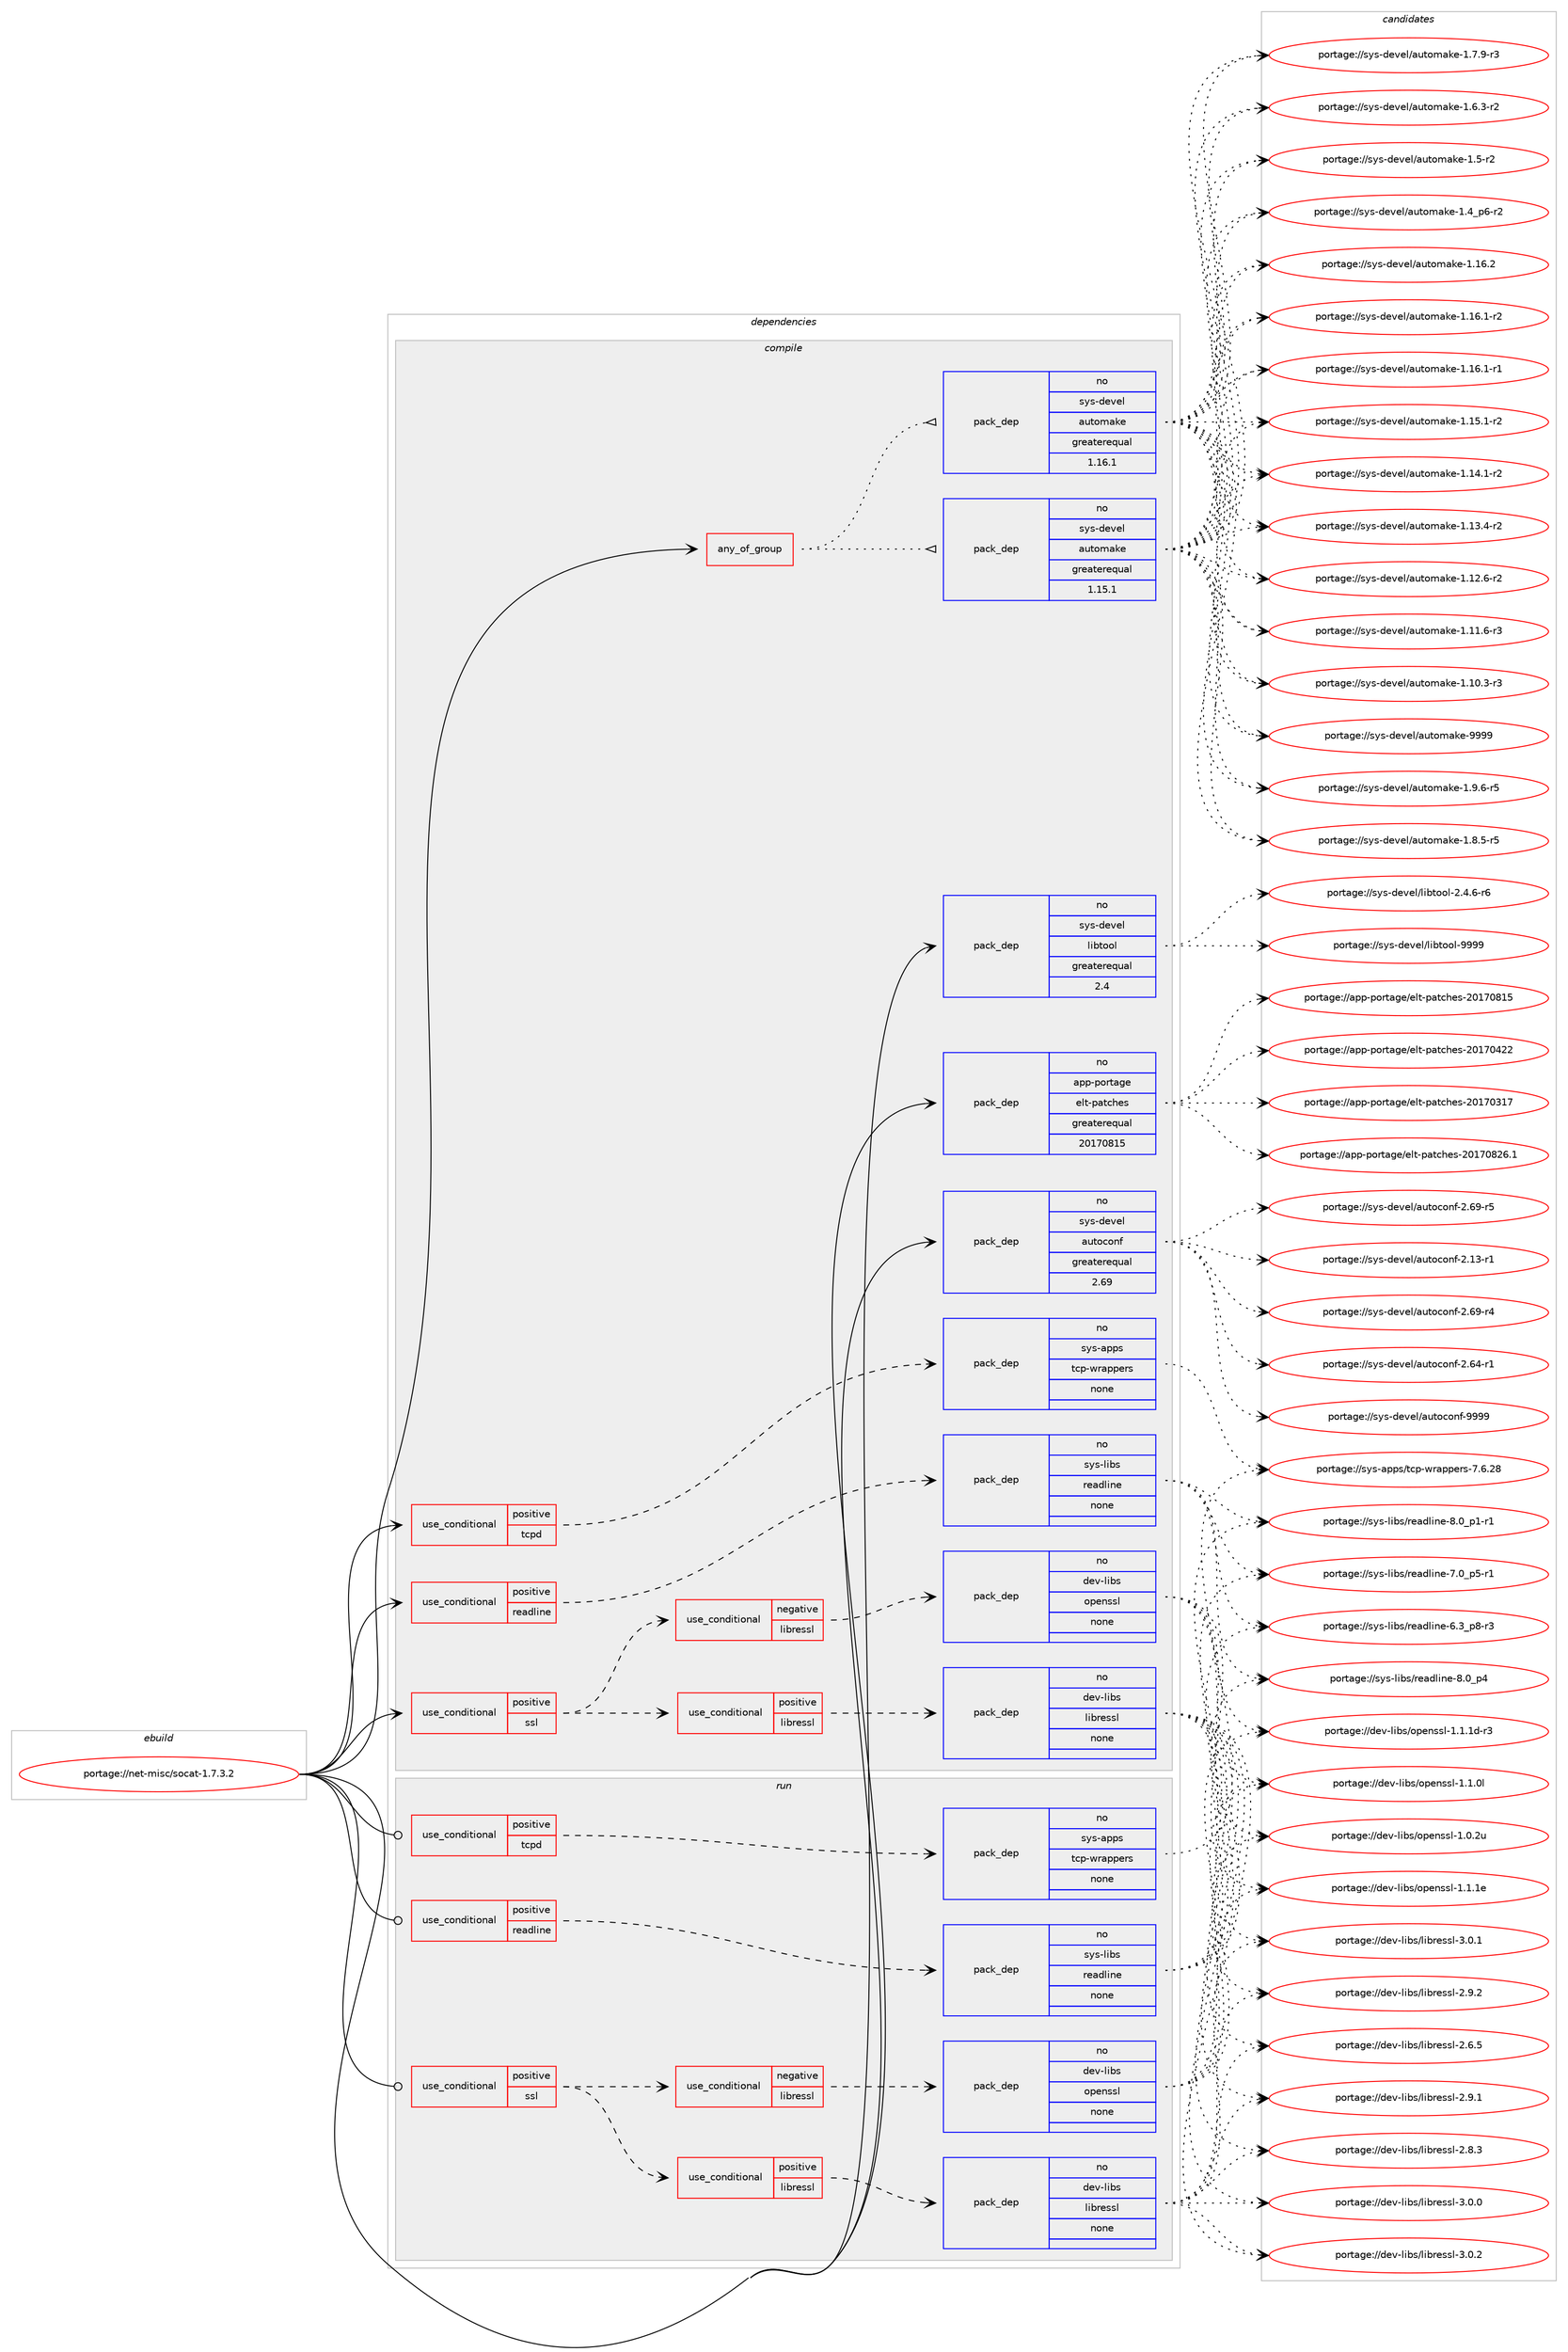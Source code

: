 digraph prolog {

# *************
# Graph options
# *************

newrank=true;
concentrate=true;
compound=true;
graph [rankdir=LR,fontname=Helvetica,fontsize=10,ranksep=1.5];#, ranksep=2.5, nodesep=0.2];
edge  [arrowhead=vee];
node  [fontname=Helvetica,fontsize=10];

# **********
# The ebuild
# **********

subgraph cluster_leftcol {
color=gray;
label=<<i>ebuild</i>>;
id [label="portage://net-misc/socat-1.7.3.2", color=red, width=4, href="../net-misc/socat-1.7.3.2.svg"];
}

# ****************
# The dependencies
# ****************

subgraph cluster_midcol {
color=gray;
label=<<i>dependencies</i>>;
subgraph cluster_compile {
fillcolor="#eeeeee";
style=filled;
label=<<i>compile</i>>;
subgraph any215 {
dependency20633 [label=<<TABLE BORDER="0" CELLBORDER="1" CELLSPACING="0" CELLPADDING="4"><TR><TD CELLPADDING="10">any_of_group</TD></TR></TABLE>>, shape=none, color=red];subgraph pack16552 {
dependency20634 [label=<<TABLE BORDER="0" CELLBORDER="1" CELLSPACING="0" CELLPADDING="4" WIDTH="220"><TR><TD ROWSPAN="6" CELLPADDING="30">pack_dep</TD></TR><TR><TD WIDTH="110">no</TD></TR><TR><TD>sys-devel</TD></TR><TR><TD>automake</TD></TR><TR><TD>greaterequal</TD></TR><TR><TD>1.16.1</TD></TR></TABLE>>, shape=none, color=blue];
}
dependency20633:e -> dependency20634:w [weight=20,style="dotted",arrowhead="oinv"];
subgraph pack16553 {
dependency20635 [label=<<TABLE BORDER="0" CELLBORDER="1" CELLSPACING="0" CELLPADDING="4" WIDTH="220"><TR><TD ROWSPAN="6" CELLPADDING="30">pack_dep</TD></TR><TR><TD WIDTH="110">no</TD></TR><TR><TD>sys-devel</TD></TR><TR><TD>automake</TD></TR><TR><TD>greaterequal</TD></TR><TR><TD>1.15.1</TD></TR></TABLE>>, shape=none, color=blue];
}
dependency20633:e -> dependency20635:w [weight=20,style="dotted",arrowhead="oinv"];
}
id:e -> dependency20633:w [weight=20,style="solid",arrowhead="vee"];
subgraph cond3857 {
dependency20636 [label=<<TABLE BORDER="0" CELLBORDER="1" CELLSPACING="0" CELLPADDING="4"><TR><TD ROWSPAN="3" CELLPADDING="10">use_conditional</TD></TR><TR><TD>positive</TD></TR><TR><TD>readline</TD></TR></TABLE>>, shape=none, color=red];
subgraph pack16554 {
dependency20637 [label=<<TABLE BORDER="0" CELLBORDER="1" CELLSPACING="0" CELLPADDING="4" WIDTH="220"><TR><TD ROWSPAN="6" CELLPADDING="30">pack_dep</TD></TR><TR><TD WIDTH="110">no</TD></TR><TR><TD>sys-libs</TD></TR><TR><TD>readline</TD></TR><TR><TD>none</TD></TR><TR><TD></TD></TR></TABLE>>, shape=none, color=blue];
}
dependency20636:e -> dependency20637:w [weight=20,style="dashed",arrowhead="vee"];
}
id:e -> dependency20636:w [weight=20,style="solid",arrowhead="vee"];
subgraph cond3858 {
dependency20638 [label=<<TABLE BORDER="0" CELLBORDER="1" CELLSPACING="0" CELLPADDING="4"><TR><TD ROWSPAN="3" CELLPADDING="10">use_conditional</TD></TR><TR><TD>positive</TD></TR><TR><TD>ssl</TD></TR></TABLE>>, shape=none, color=red];
subgraph cond3859 {
dependency20639 [label=<<TABLE BORDER="0" CELLBORDER="1" CELLSPACING="0" CELLPADDING="4"><TR><TD ROWSPAN="3" CELLPADDING="10">use_conditional</TD></TR><TR><TD>negative</TD></TR><TR><TD>libressl</TD></TR></TABLE>>, shape=none, color=red];
subgraph pack16555 {
dependency20640 [label=<<TABLE BORDER="0" CELLBORDER="1" CELLSPACING="0" CELLPADDING="4" WIDTH="220"><TR><TD ROWSPAN="6" CELLPADDING="30">pack_dep</TD></TR><TR><TD WIDTH="110">no</TD></TR><TR><TD>dev-libs</TD></TR><TR><TD>openssl</TD></TR><TR><TD>none</TD></TR><TR><TD></TD></TR></TABLE>>, shape=none, color=blue];
}
dependency20639:e -> dependency20640:w [weight=20,style="dashed",arrowhead="vee"];
}
dependency20638:e -> dependency20639:w [weight=20,style="dashed",arrowhead="vee"];
subgraph cond3860 {
dependency20641 [label=<<TABLE BORDER="0" CELLBORDER="1" CELLSPACING="0" CELLPADDING="4"><TR><TD ROWSPAN="3" CELLPADDING="10">use_conditional</TD></TR><TR><TD>positive</TD></TR><TR><TD>libressl</TD></TR></TABLE>>, shape=none, color=red];
subgraph pack16556 {
dependency20642 [label=<<TABLE BORDER="0" CELLBORDER="1" CELLSPACING="0" CELLPADDING="4" WIDTH="220"><TR><TD ROWSPAN="6" CELLPADDING="30">pack_dep</TD></TR><TR><TD WIDTH="110">no</TD></TR><TR><TD>dev-libs</TD></TR><TR><TD>libressl</TD></TR><TR><TD>none</TD></TR><TR><TD></TD></TR></TABLE>>, shape=none, color=blue];
}
dependency20641:e -> dependency20642:w [weight=20,style="dashed",arrowhead="vee"];
}
dependency20638:e -> dependency20641:w [weight=20,style="dashed",arrowhead="vee"];
}
id:e -> dependency20638:w [weight=20,style="solid",arrowhead="vee"];
subgraph cond3861 {
dependency20643 [label=<<TABLE BORDER="0" CELLBORDER="1" CELLSPACING="0" CELLPADDING="4"><TR><TD ROWSPAN="3" CELLPADDING="10">use_conditional</TD></TR><TR><TD>positive</TD></TR><TR><TD>tcpd</TD></TR></TABLE>>, shape=none, color=red];
subgraph pack16557 {
dependency20644 [label=<<TABLE BORDER="0" CELLBORDER="1" CELLSPACING="0" CELLPADDING="4" WIDTH="220"><TR><TD ROWSPAN="6" CELLPADDING="30">pack_dep</TD></TR><TR><TD WIDTH="110">no</TD></TR><TR><TD>sys-apps</TD></TR><TR><TD>tcp-wrappers</TD></TR><TR><TD>none</TD></TR><TR><TD></TD></TR></TABLE>>, shape=none, color=blue];
}
dependency20643:e -> dependency20644:w [weight=20,style="dashed",arrowhead="vee"];
}
id:e -> dependency20643:w [weight=20,style="solid",arrowhead="vee"];
subgraph pack16558 {
dependency20645 [label=<<TABLE BORDER="0" CELLBORDER="1" CELLSPACING="0" CELLPADDING="4" WIDTH="220"><TR><TD ROWSPAN="6" CELLPADDING="30">pack_dep</TD></TR><TR><TD WIDTH="110">no</TD></TR><TR><TD>app-portage</TD></TR><TR><TD>elt-patches</TD></TR><TR><TD>greaterequal</TD></TR><TR><TD>20170815</TD></TR></TABLE>>, shape=none, color=blue];
}
id:e -> dependency20645:w [weight=20,style="solid",arrowhead="vee"];
subgraph pack16559 {
dependency20646 [label=<<TABLE BORDER="0" CELLBORDER="1" CELLSPACING="0" CELLPADDING="4" WIDTH="220"><TR><TD ROWSPAN="6" CELLPADDING="30">pack_dep</TD></TR><TR><TD WIDTH="110">no</TD></TR><TR><TD>sys-devel</TD></TR><TR><TD>autoconf</TD></TR><TR><TD>greaterequal</TD></TR><TR><TD>2.69</TD></TR></TABLE>>, shape=none, color=blue];
}
id:e -> dependency20646:w [weight=20,style="solid",arrowhead="vee"];
subgraph pack16560 {
dependency20647 [label=<<TABLE BORDER="0" CELLBORDER="1" CELLSPACING="0" CELLPADDING="4" WIDTH="220"><TR><TD ROWSPAN="6" CELLPADDING="30">pack_dep</TD></TR><TR><TD WIDTH="110">no</TD></TR><TR><TD>sys-devel</TD></TR><TR><TD>libtool</TD></TR><TR><TD>greaterequal</TD></TR><TR><TD>2.4</TD></TR></TABLE>>, shape=none, color=blue];
}
id:e -> dependency20647:w [weight=20,style="solid",arrowhead="vee"];
}
subgraph cluster_compileandrun {
fillcolor="#eeeeee";
style=filled;
label=<<i>compile and run</i>>;
}
subgraph cluster_run {
fillcolor="#eeeeee";
style=filled;
label=<<i>run</i>>;
subgraph cond3862 {
dependency20648 [label=<<TABLE BORDER="0" CELLBORDER="1" CELLSPACING="0" CELLPADDING="4"><TR><TD ROWSPAN="3" CELLPADDING="10">use_conditional</TD></TR><TR><TD>positive</TD></TR><TR><TD>readline</TD></TR></TABLE>>, shape=none, color=red];
subgraph pack16561 {
dependency20649 [label=<<TABLE BORDER="0" CELLBORDER="1" CELLSPACING="0" CELLPADDING="4" WIDTH="220"><TR><TD ROWSPAN="6" CELLPADDING="30">pack_dep</TD></TR><TR><TD WIDTH="110">no</TD></TR><TR><TD>sys-libs</TD></TR><TR><TD>readline</TD></TR><TR><TD>none</TD></TR><TR><TD></TD></TR></TABLE>>, shape=none, color=blue];
}
dependency20648:e -> dependency20649:w [weight=20,style="dashed",arrowhead="vee"];
}
id:e -> dependency20648:w [weight=20,style="solid",arrowhead="odot"];
subgraph cond3863 {
dependency20650 [label=<<TABLE BORDER="0" CELLBORDER="1" CELLSPACING="0" CELLPADDING="4"><TR><TD ROWSPAN="3" CELLPADDING="10">use_conditional</TD></TR><TR><TD>positive</TD></TR><TR><TD>ssl</TD></TR></TABLE>>, shape=none, color=red];
subgraph cond3864 {
dependency20651 [label=<<TABLE BORDER="0" CELLBORDER="1" CELLSPACING="0" CELLPADDING="4"><TR><TD ROWSPAN="3" CELLPADDING="10">use_conditional</TD></TR><TR><TD>negative</TD></TR><TR><TD>libressl</TD></TR></TABLE>>, shape=none, color=red];
subgraph pack16562 {
dependency20652 [label=<<TABLE BORDER="0" CELLBORDER="1" CELLSPACING="0" CELLPADDING="4" WIDTH="220"><TR><TD ROWSPAN="6" CELLPADDING="30">pack_dep</TD></TR><TR><TD WIDTH="110">no</TD></TR><TR><TD>dev-libs</TD></TR><TR><TD>openssl</TD></TR><TR><TD>none</TD></TR><TR><TD></TD></TR></TABLE>>, shape=none, color=blue];
}
dependency20651:e -> dependency20652:w [weight=20,style="dashed",arrowhead="vee"];
}
dependency20650:e -> dependency20651:w [weight=20,style="dashed",arrowhead="vee"];
subgraph cond3865 {
dependency20653 [label=<<TABLE BORDER="0" CELLBORDER="1" CELLSPACING="0" CELLPADDING="4"><TR><TD ROWSPAN="3" CELLPADDING="10">use_conditional</TD></TR><TR><TD>positive</TD></TR><TR><TD>libressl</TD></TR></TABLE>>, shape=none, color=red];
subgraph pack16563 {
dependency20654 [label=<<TABLE BORDER="0" CELLBORDER="1" CELLSPACING="0" CELLPADDING="4" WIDTH="220"><TR><TD ROWSPAN="6" CELLPADDING="30">pack_dep</TD></TR><TR><TD WIDTH="110">no</TD></TR><TR><TD>dev-libs</TD></TR><TR><TD>libressl</TD></TR><TR><TD>none</TD></TR><TR><TD></TD></TR></TABLE>>, shape=none, color=blue];
}
dependency20653:e -> dependency20654:w [weight=20,style="dashed",arrowhead="vee"];
}
dependency20650:e -> dependency20653:w [weight=20,style="dashed",arrowhead="vee"];
}
id:e -> dependency20650:w [weight=20,style="solid",arrowhead="odot"];
subgraph cond3866 {
dependency20655 [label=<<TABLE BORDER="0" CELLBORDER="1" CELLSPACING="0" CELLPADDING="4"><TR><TD ROWSPAN="3" CELLPADDING="10">use_conditional</TD></TR><TR><TD>positive</TD></TR><TR><TD>tcpd</TD></TR></TABLE>>, shape=none, color=red];
subgraph pack16564 {
dependency20656 [label=<<TABLE BORDER="0" CELLBORDER="1" CELLSPACING="0" CELLPADDING="4" WIDTH="220"><TR><TD ROWSPAN="6" CELLPADDING="30">pack_dep</TD></TR><TR><TD WIDTH="110">no</TD></TR><TR><TD>sys-apps</TD></TR><TR><TD>tcp-wrappers</TD></TR><TR><TD>none</TD></TR><TR><TD></TD></TR></TABLE>>, shape=none, color=blue];
}
dependency20655:e -> dependency20656:w [weight=20,style="dashed",arrowhead="vee"];
}
id:e -> dependency20655:w [weight=20,style="solid",arrowhead="odot"];
}
}

# **************
# The candidates
# **************

subgraph cluster_choices {
rank=same;
color=gray;
label=<<i>candidates</i>>;

subgraph choice16552 {
color=black;
nodesep=1;
choice115121115451001011181011084797117116111109971071014557575757 [label="portage://sys-devel/automake-9999", color=red, width=4,href="../sys-devel/automake-9999.svg"];
choice115121115451001011181011084797117116111109971071014549465746544511453 [label="portage://sys-devel/automake-1.9.6-r5", color=red, width=4,href="../sys-devel/automake-1.9.6-r5.svg"];
choice115121115451001011181011084797117116111109971071014549465646534511453 [label="portage://sys-devel/automake-1.8.5-r5", color=red, width=4,href="../sys-devel/automake-1.8.5-r5.svg"];
choice115121115451001011181011084797117116111109971071014549465546574511451 [label="portage://sys-devel/automake-1.7.9-r3", color=red, width=4,href="../sys-devel/automake-1.7.9-r3.svg"];
choice115121115451001011181011084797117116111109971071014549465446514511450 [label="portage://sys-devel/automake-1.6.3-r2", color=red, width=4,href="../sys-devel/automake-1.6.3-r2.svg"];
choice11512111545100101118101108479711711611110997107101454946534511450 [label="portage://sys-devel/automake-1.5-r2", color=red, width=4,href="../sys-devel/automake-1.5-r2.svg"];
choice115121115451001011181011084797117116111109971071014549465295112544511450 [label="portage://sys-devel/automake-1.4_p6-r2", color=red, width=4,href="../sys-devel/automake-1.4_p6-r2.svg"];
choice1151211154510010111810110847971171161111099710710145494649544650 [label="portage://sys-devel/automake-1.16.2", color=red, width=4,href="../sys-devel/automake-1.16.2.svg"];
choice11512111545100101118101108479711711611110997107101454946495446494511450 [label="portage://sys-devel/automake-1.16.1-r2", color=red, width=4,href="../sys-devel/automake-1.16.1-r2.svg"];
choice11512111545100101118101108479711711611110997107101454946495446494511449 [label="portage://sys-devel/automake-1.16.1-r1", color=red, width=4,href="../sys-devel/automake-1.16.1-r1.svg"];
choice11512111545100101118101108479711711611110997107101454946495346494511450 [label="portage://sys-devel/automake-1.15.1-r2", color=red, width=4,href="../sys-devel/automake-1.15.1-r2.svg"];
choice11512111545100101118101108479711711611110997107101454946495246494511450 [label="portage://sys-devel/automake-1.14.1-r2", color=red, width=4,href="../sys-devel/automake-1.14.1-r2.svg"];
choice11512111545100101118101108479711711611110997107101454946495146524511450 [label="portage://sys-devel/automake-1.13.4-r2", color=red, width=4,href="../sys-devel/automake-1.13.4-r2.svg"];
choice11512111545100101118101108479711711611110997107101454946495046544511450 [label="portage://sys-devel/automake-1.12.6-r2", color=red, width=4,href="../sys-devel/automake-1.12.6-r2.svg"];
choice11512111545100101118101108479711711611110997107101454946494946544511451 [label="portage://sys-devel/automake-1.11.6-r3", color=red, width=4,href="../sys-devel/automake-1.11.6-r3.svg"];
choice11512111545100101118101108479711711611110997107101454946494846514511451 [label="portage://sys-devel/automake-1.10.3-r3", color=red, width=4,href="../sys-devel/automake-1.10.3-r3.svg"];
dependency20634:e -> choice115121115451001011181011084797117116111109971071014557575757:w [style=dotted,weight="100"];
dependency20634:e -> choice115121115451001011181011084797117116111109971071014549465746544511453:w [style=dotted,weight="100"];
dependency20634:e -> choice115121115451001011181011084797117116111109971071014549465646534511453:w [style=dotted,weight="100"];
dependency20634:e -> choice115121115451001011181011084797117116111109971071014549465546574511451:w [style=dotted,weight="100"];
dependency20634:e -> choice115121115451001011181011084797117116111109971071014549465446514511450:w [style=dotted,weight="100"];
dependency20634:e -> choice11512111545100101118101108479711711611110997107101454946534511450:w [style=dotted,weight="100"];
dependency20634:e -> choice115121115451001011181011084797117116111109971071014549465295112544511450:w [style=dotted,weight="100"];
dependency20634:e -> choice1151211154510010111810110847971171161111099710710145494649544650:w [style=dotted,weight="100"];
dependency20634:e -> choice11512111545100101118101108479711711611110997107101454946495446494511450:w [style=dotted,weight="100"];
dependency20634:e -> choice11512111545100101118101108479711711611110997107101454946495446494511449:w [style=dotted,weight="100"];
dependency20634:e -> choice11512111545100101118101108479711711611110997107101454946495346494511450:w [style=dotted,weight="100"];
dependency20634:e -> choice11512111545100101118101108479711711611110997107101454946495246494511450:w [style=dotted,weight="100"];
dependency20634:e -> choice11512111545100101118101108479711711611110997107101454946495146524511450:w [style=dotted,weight="100"];
dependency20634:e -> choice11512111545100101118101108479711711611110997107101454946495046544511450:w [style=dotted,weight="100"];
dependency20634:e -> choice11512111545100101118101108479711711611110997107101454946494946544511451:w [style=dotted,weight="100"];
dependency20634:e -> choice11512111545100101118101108479711711611110997107101454946494846514511451:w [style=dotted,weight="100"];
}
subgraph choice16553 {
color=black;
nodesep=1;
choice115121115451001011181011084797117116111109971071014557575757 [label="portage://sys-devel/automake-9999", color=red, width=4,href="../sys-devel/automake-9999.svg"];
choice115121115451001011181011084797117116111109971071014549465746544511453 [label="portage://sys-devel/automake-1.9.6-r5", color=red, width=4,href="../sys-devel/automake-1.9.6-r5.svg"];
choice115121115451001011181011084797117116111109971071014549465646534511453 [label="portage://sys-devel/automake-1.8.5-r5", color=red, width=4,href="../sys-devel/automake-1.8.5-r5.svg"];
choice115121115451001011181011084797117116111109971071014549465546574511451 [label="portage://sys-devel/automake-1.7.9-r3", color=red, width=4,href="../sys-devel/automake-1.7.9-r3.svg"];
choice115121115451001011181011084797117116111109971071014549465446514511450 [label="portage://sys-devel/automake-1.6.3-r2", color=red, width=4,href="../sys-devel/automake-1.6.3-r2.svg"];
choice11512111545100101118101108479711711611110997107101454946534511450 [label="portage://sys-devel/automake-1.5-r2", color=red, width=4,href="../sys-devel/automake-1.5-r2.svg"];
choice115121115451001011181011084797117116111109971071014549465295112544511450 [label="portage://sys-devel/automake-1.4_p6-r2", color=red, width=4,href="../sys-devel/automake-1.4_p6-r2.svg"];
choice1151211154510010111810110847971171161111099710710145494649544650 [label="portage://sys-devel/automake-1.16.2", color=red, width=4,href="../sys-devel/automake-1.16.2.svg"];
choice11512111545100101118101108479711711611110997107101454946495446494511450 [label="portage://sys-devel/automake-1.16.1-r2", color=red, width=4,href="../sys-devel/automake-1.16.1-r2.svg"];
choice11512111545100101118101108479711711611110997107101454946495446494511449 [label="portage://sys-devel/automake-1.16.1-r1", color=red, width=4,href="../sys-devel/automake-1.16.1-r1.svg"];
choice11512111545100101118101108479711711611110997107101454946495346494511450 [label="portage://sys-devel/automake-1.15.1-r2", color=red, width=4,href="../sys-devel/automake-1.15.1-r2.svg"];
choice11512111545100101118101108479711711611110997107101454946495246494511450 [label="portage://sys-devel/automake-1.14.1-r2", color=red, width=4,href="../sys-devel/automake-1.14.1-r2.svg"];
choice11512111545100101118101108479711711611110997107101454946495146524511450 [label="portage://sys-devel/automake-1.13.4-r2", color=red, width=4,href="../sys-devel/automake-1.13.4-r2.svg"];
choice11512111545100101118101108479711711611110997107101454946495046544511450 [label="portage://sys-devel/automake-1.12.6-r2", color=red, width=4,href="../sys-devel/automake-1.12.6-r2.svg"];
choice11512111545100101118101108479711711611110997107101454946494946544511451 [label="portage://sys-devel/automake-1.11.6-r3", color=red, width=4,href="../sys-devel/automake-1.11.6-r3.svg"];
choice11512111545100101118101108479711711611110997107101454946494846514511451 [label="portage://sys-devel/automake-1.10.3-r3", color=red, width=4,href="../sys-devel/automake-1.10.3-r3.svg"];
dependency20635:e -> choice115121115451001011181011084797117116111109971071014557575757:w [style=dotted,weight="100"];
dependency20635:e -> choice115121115451001011181011084797117116111109971071014549465746544511453:w [style=dotted,weight="100"];
dependency20635:e -> choice115121115451001011181011084797117116111109971071014549465646534511453:w [style=dotted,weight="100"];
dependency20635:e -> choice115121115451001011181011084797117116111109971071014549465546574511451:w [style=dotted,weight="100"];
dependency20635:e -> choice115121115451001011181011084797117116111109971071014549465446514511450:w [style=dotted,weight="100"];
dependency20635:e -> choice11512111545100101118101108479711711611110997107101454946534511450:w [style=dotted,weight="100"];
dependency20635:e -> choice115121115451001011181011084797117116111109971071014549465295112544511450:w [style=dotted,weight="100"];
dependency20635:e -> choice1151211154510010111810110847971171161111099710710145494649544650:w [style=dotted,weight="100"];
dependency20635:e -> choice11512111545100101118101108479711711611110997107101454946495446494511450:w [style=dotted,weight="100"];
dependency20635:e -> choice11512111545100101118101108479711711611110997107101454946495446494511449:w [style=dotted,weight="100"];
dependency20635:e -> choice11512111545100101118101108479711711611110997107101454946495346494511450:w [style=dotted,weight="100"];
dependency20635:e -> choice11512111545100101118101108479711711611110997107101454946495246494511450:w [style=dotted,weight="100"];
dependency20635:e -> choice11512111545100101118101108479711711611110997107101454946495146524511450:w [style=dotted,weight="100"];
dependency20635:e -> choice11512111545100101118101108479711711611110997107101454946495046544511450:w [style=dotted,weight="100"];
dependency20635:e -> choice11512111545100101118101108479711711611110997107101454946494946544511451:w [style=dotted,weight="100"];
dependency20635:e -> choice11512111545100101118101108479711711611110997107101454946494846514511451:w [style=dotted,weight="100"];
}
subgraph choice16554 {
color=black;
nodesep=1;
choice11512111545108105981154711410197100108105110101455646489511252 [label="portage://sys-libs/readline-8.0_p4", color=red, width=4,href="../sys-libs/readline-8.0_p4.svg"];
choice115121115451081059811547114101971001081051101014556464895112494511449 [label="portage://sys-libs/readline-8.0_p1-r1", color=red, width=4,href="../sys-libs/readline-8.0_p1-r1.svg"];
choice115121115451081059811547114101971001081051101014555464895112534511449 [label="portage://sys-libs/readline-7.0_p5-r1", color=red, width=4,href="../sys-libs/readline-7.0_p5-r1.svg"];
choice115121115451081059811547114101971001081051101014554465195112564511451 [label="portage://sys-libs/readline-6.3_p8-r3", color=red, width=4,href="../sys-libs/readline-6.3_p8-r3.svg"];
dependency20637:e -> choice11512111545108105981154711410197100108105110101455646489511252:w [style=dotted,weight="100"];
dependency20637:e -> choice115121115451081059811547114101971001081051101014556464895112494511449:w [style=dotted,weight="100"];
dependency20637:e -> choice115121115451081059811547114101971001081051101014555464895112534511449:w [style=dotted,weight="100"];
dependency20637:e -> choice115121115451081059811547114101971001081051101014554465195112564511451:w [style=dotted,weight="100"];
}
subgraph choice16555 {
color=black;
nodesep=1;
choice100101118451081059811547111112101110115115108454946494649101 [label="portage://dev-libs/openssl-1.1.1e", color=red, width=4,href="../dev-libs/openssl-1.1.1e.svg"];
choice1001011184510810598115471111121011101151151084549464946491004511451 [label="portage://dev-libs/openssl-1.1.1d-r3", color=red, width=4,href="../dev-libs/openssl-1.1.1d-r3.svg"];
choice100101118451081059811547111112101110115115108454946494648108 [label="portage://dev-libs/openssl-1.1.0l", color=red, width=4,href="../dev-libs/openssl-1.1.0l.svg"];
choice100101118451081059811547111112101110115115108454946484650117 [label="portage://dev-libs/openssl-1.0.2u", color=red, width=4,href="../dev-libs/openssl-1.0.2u.svg"];
dependency20640:e -> choice100101118451081059811547111112101110115115108454946494649101:w [style=dotted,weight="100"];
dependency20640:e -> choice1001011184510810598115471111121011101151151084549464946491004511451:w [style=dotted,weight="100"];
dependency20640:e -> choice100101118451081059811547111112101110115115108454946494648108:w [style=dotted,weight="100"];
dependency20640:e -> choice100101118451081059811547111112101110115115108454946484650117:w [style=dotted,weight="100"];
}
subgraph choice16556 {
color=black;
nodesep=1;
choice10010111845108105981154710810598114101115115108455146484650 [label="portage://dev-libs/libressl-3.0.2", color=red, width=4,href="../dev-libs/libressl-3.0.2.svg"];
choice10010111845108105981154710810598114101115115108455146484649 [label="portage://dev-libs/libressl-3.0.1", color=red, width=4,href="../dev-libs/libressl-3.0.1.svg"];
choice10010111845108105981154710810598114101115115108455146484648 [label="portage://dev-libs/libressl-3.0.0", color=red, width=4,href="../dev-libs/libressl-3.0.0.svg"];
choice10010111845108105981154710810598114101115115108455046574650 [label="portage://dev-libs/libressl-2.9.2", color=red, width=4,href="../dev-libs/libressl-2.9.2.svg"];
choice10010111845108105981154710810598114101115115108455046574649 [label="portage://dev-libs/libressl-2.9.1", color=red, width=4,href="../dev-libs/libressl-2.9.1.svg"];
choice10010111845108105981154710810598114101115115108455046564651 [label="portage://dev-libs/libressl-2.8.3", color=red, width=4,href="../dev-libs/libressl-2.8.3.svg"];
choice10010111845108105981154710810598114101115115108455046544653 [label="portage://dev-libs/libressl-2.6.5", color=red, width=4,href="../dev-libs/libressl-2.6.5.svg"];
dependency20642:e -> choice10010111845108105981154710810598114101115115108455146484650:w [style=dotted,weight="100"];
dependency20642:e -> choice10010111845108105981154710810598114101115115108455146484649:w [style=dotted,weight="100"];
dependency20642:e -> choice10010111845108105981154710810598114101115115108455146484648:w [style=dotted,weight="100"];
dependency20642:e -> choice10010111845108105981154710810598114101115115108455046574650:w [style=dotted,weight="100"];
dependency20642:e -> choice10010111845108105981154710810598114101115115108455046574649:w [style=dotted,weight="100"];
dependency20642:e -> choice10010111845108105981154710810598114101115115108455046564651:w [style=dotted,weight="100"];
dependency20642:e -> choice10010111845108105981154710810598114101115115108455046544653:w [style=dotted,weight="100"];
}
subgraph choice16557 {
color=black;
nodesep=1;
choice11512111545971121121154711699112451191149711211210111411545554654465056 [label="portage://sys-apps/tcp-wrappers-7.6.28", color=red, width=4,href="../sys-apps/tcp-wrappers-7.6.28.svg"];
dependency20644:e -> choice11512111545971121121154711699112451191149711211210111411545554654465056:w [style=dotted,weight="100"];
}
subgraph choice16558 {
color=black;
nodesep=1;
choice971121124511211111411697103101471011081164511297116991041011154550484955485650544649 [label="portage://app-portage/elt-patches-20170826.1", color=red, width=4,href="../app-portage/elt-patches-20170826.1.svg"];
choice97112112451121111141169710310147101108116451129711699104101115455048495548564953 [label="portage://app-portage/elt-patches-20170815", color=red, width=4,href="../app-portage/elt-patches-20170815.svg"];
choice97112112451121111141169710310147101108116451129711699104101115455048495548525050 [label="portage://app-portage/elt-patches-20170422", color=red, width=4,href="../app-portage/elt-patches-20170422.svg"];
choice97112112451121111141169710310147101108116451129711699104101115455048495548514955 [label="portage://app-portage/elt-patches-20170317", color=red, width=4,href="../app-portage/elt-patches-20170317.svg"];
dependency20645:e -> choice971121124511211111411697103101471011081164511297116991041011154550484955485650544649:w [style=dotted,weight="100"];
dependency20645:e -> choice97112112451121111141169710310147101108116451129711699104101115455048495548564953:w [style=dotted,weight="100"];
dependency20645:e -> choice97112112451121111141169710310147101108116451129711699104101115455048495548525050:w [style=dotted,weight="100"];
dependency20645:e -> choice97112112451121111141169710310147101108116451129711699104101115455048495548514955:w [style=dotted,weight="100"];
}
subgraph choice16559 {
color=black;
nodesep=1;
choice115121115451001011181011084797117116111991111101024557575757 [label="portage://sys-devel/autoconf-9999", color=red, width=4,href="../sys-devel/autoconf-9999.svg"];
choice1151211154510010111810110847971171161119911111010245504654574511453 [label="portage://sys-devel/autoconf-2.69-r5", color=red, width=4,href="../sys-devel/autoconf-2.69-r5.svg"];
choice1151211154510010111810110847971171161119911111010245504654574511452 [label="portage://sys-devel/autoconf-2.69-r4", color=red, width=4,href="../sys-devel/autoconf-2.69-r4.svg"];
choice1151211154510010111810110847971171161119911111010245504654524511449 [label="portage://sys-devel/autoconf-2.64-r1", color=red, width=4,href="../sys-devel/autoconf-2.64-r1.svg"];
choice1151211154510010111810110847971171161119911111010245504649514511449 [label="portage://sys-devel/autoconf-2.13-r1", color=red, width=4,href="../sys-devel/autoconf-2.13-r1.svg"];
dependency20646:e -> choice115121115451001011181011084797117116111991111101024557575757:w [style=dotted,weight="100"];
dependency20646:e -> choice1151211154510010111810110847971171161119911111010245504654574511453:w [style=dotted,weight="100"];
dependency20646:e -> choice1151211154510010111810110847971171161119911111010245504654574511452:w [style=dotted,weight="100"];
dependency20646:e -> choice1151211154510010111810110847971171161119911111010245504654524511449:w [style=dotted,weight="100"];
dependency20646:e -> choice1151211154510010111810110847971171161119911111010245504649514511449:w [style=dotted,weight="100"];
}
subgraph choice16560 {
color=black;
nodesep=1;
choice1151211154510010111810110847108105981161111111084557575757 [label="portage://sys-devel/libtool-9999", color=red, width=4,href="../sys-devel/libtool-9999.svg"];
choice1151211154510010111810110847108105981161111111084550465246544511454 [label="portage://sys-devel/libtool-2.4.6-r6", color=red, width=4,href="../sys-devel/libtool-2.4.6-r6.svg"];
dependency20647:e -> choice1151211154510010111810110847108105981161111111084557575757:w [style=dotted,weight="100"];
dependency20647:e -> choice1151211154510010111810110847108105981161111111084550465246544511454:w [style=dotted,weight="100"];
}
subgraph choice16561 {
color=black;
nodesep=1;
choice11512111545108105981154711410197100108105110101455646489511252 [label="portage://sys-libs/readline-8.0_p4", color=red, width=4,href="../sys-libs/readline-8.0_p4.svg"];
choice115121115451081059811547114101971001081051101014556464895112494511449 [label="portage://sys-libs/readline-8.0_p1-r1", color=red, width=4,href="../sys-libs/readline-8.0_p1-r1.svg"];
choice115121115451081059811547114101971001081051101014555464895112534511449 [label="portage://sys-libs/readline-7.0_p5-r1", color=red, width=4,href="../sys-libs/readline-7.0_p5-r1.svg"];
choice115121115451081059811547114101971001081051101014554465195112564511451 [label="portage://sys-libs/readline-6.3_p8-r3", color=red, width=4,href="../sys-libs/readline-6.3_p8-r3.svg"];
dependency20649:e -> choice11512111545108105981154711410197100108105110101455646489511252:w [style=dotted,weight="100"];
dependency20649:e -> choice115121115451081059811547114101971001081051101014556464895112494511449:w [style=dotted,weight="100"];
dependency20649:e -> choice115121115451081059811547114101971001081051101014555464895112534511449:w [style=dotted,weight="100"];
dependency20649:e -> choice115121115451081059811547114101971001081051101014554465195112564511451:w [style=dotted,weight="100"];
}
subgraph choice16562 {
color=black;
nodesep=1;
choice100101118451081059811547111112101110115115108454946494649101 [label="portage://dev-libs/openssl-1.1.1e", color=red, width=4,href="../dev-libs/openssl-1.1.1e.svg"];
choice1001011184510810598115471111121011101151151084549464946491004511451 [label="portage://dev-libs/openssl-1.1.1d-r3", color=red, width=4,href="../dev-libs/openssl-1.1.1d-r3.svg"];
choice100101118451081059811547111112101110115115108454946494648108 [label="portage://dev-libs/openssl-1.1.0l", color=red, width=4,href="../dev-libs/openssl-1.1.0l.svg"];
choice100101118451081059811547111112101110115115108454946484650117 [label="portage://dev-libs/openssl-1.0.2u", color=red, width=4,href="../dev-libs/openssl-1.0.2u.svg"];
dependency20652:e -> choice100101118451081059811547111112101110115115108454946494649101:w [style=dotted,weight="100"];
dependency20652:e -> choice1001011184510810598115471111121011101151151084549464946491004511451:w [style=dotted,weight="100"];
dependency20652:e -> choice100101118451081059811547111112101110115115108454946494648108:w [style=dotted,weight="100"];
dependency20652:e -> choice100101118451081059811547111112101110115115108454946484650117:w [style=dotted,weight="100"];
}
subgraph choice16563 {
color=black;
nodesep=1;
choice10010111845108105981154710810598114101115115108455146484650 [label="portage://dev-libs/libressl-3.0.2", color=red, width=4,href="../dev-libs/libressl-3.0.2.svg"];
choice10010111845108105981154710810598114101115115108455146484649 [label="portage://dev-libs/libressl-3.0.1", color=red, width=4,href="../dev-libs/libressl-3.0.1.svg"];
choice10010111845108105981154710810598114101115115108455146484648 [label="portage://dev-libs/libressl-3.0.0", color=red, width=4,href="../dev-libs/libressl-3.0.0.svg"];
choice10010111845108105981154710810598114101115115108455046574650 [label="portage://dev-libs/libressl-2.9.2", color=red, width=4,href="../dev-libs/libressl-2.9.2.svg"];
choice10010111845108105981154710810598114101115115108455046574649 [label="portage://dev-libs/libressl-2.9.1", color=red, width=4,href="../dev-libs/libressl-2.9.1.svg"];
choice10010111845108105981154710810598114101115115108455046564651 [label="portage://dev-libs/libressl-2.8.3", color=red, width=4,href="../dev-libs/libressl-2.8.3.svg"];
choice10010111845108105981154710810598114101115115108455046544653 [label="portage://dev-libs/libressl-2.6.5", color=red, width=4,href="../dev-libs/libressl-2.6.5.svg"];
dependency20654:e -> choice10010111845108105981154710810598114101115115108455146484650:w [style=dotted,weight="100"];
dependency20654:e -> choice10010111845108105981154710810598114101115115108455146484649:w [style=dotted,weight="100"];
dependency20654:e -> choice10010111845108105981154710810598114101115115108455146484648:w [style=dotted,weight="100"];
dependency20654:e -> choice10010111845108105981154710810598114101115115108455046574650:w [style=dotted,weight="100"];
dependency20654:e -> choice10010111845108105981154710810598114101115115108455046574649:w [style=dotted,weight="100"];
dependency20654:e -> choice10010111845108105981154710810598114101115115108455046564651:w [style=dotted,weight="100"];
dependency20654:e -> choice10010111845108105981154710810598114101115115108455046544653:w [style=dotted,weight="100"];
}
subgraph choice16564 {
color=black;
nodesep=1;
choice11512111545971121121154711699112451191149711211210111411545554654465056 [label="portage://sys-apps/tcp-wrappers-7.6.28", color=red, width=4,href="../sys-apps/tcp-wrappers-7.6.28.svg"];
dependency20656:e -> choice11512111545971121121154711699112451191149711211210111411545554654465056:w [style=dotted,weight="100"];
}
}

}
